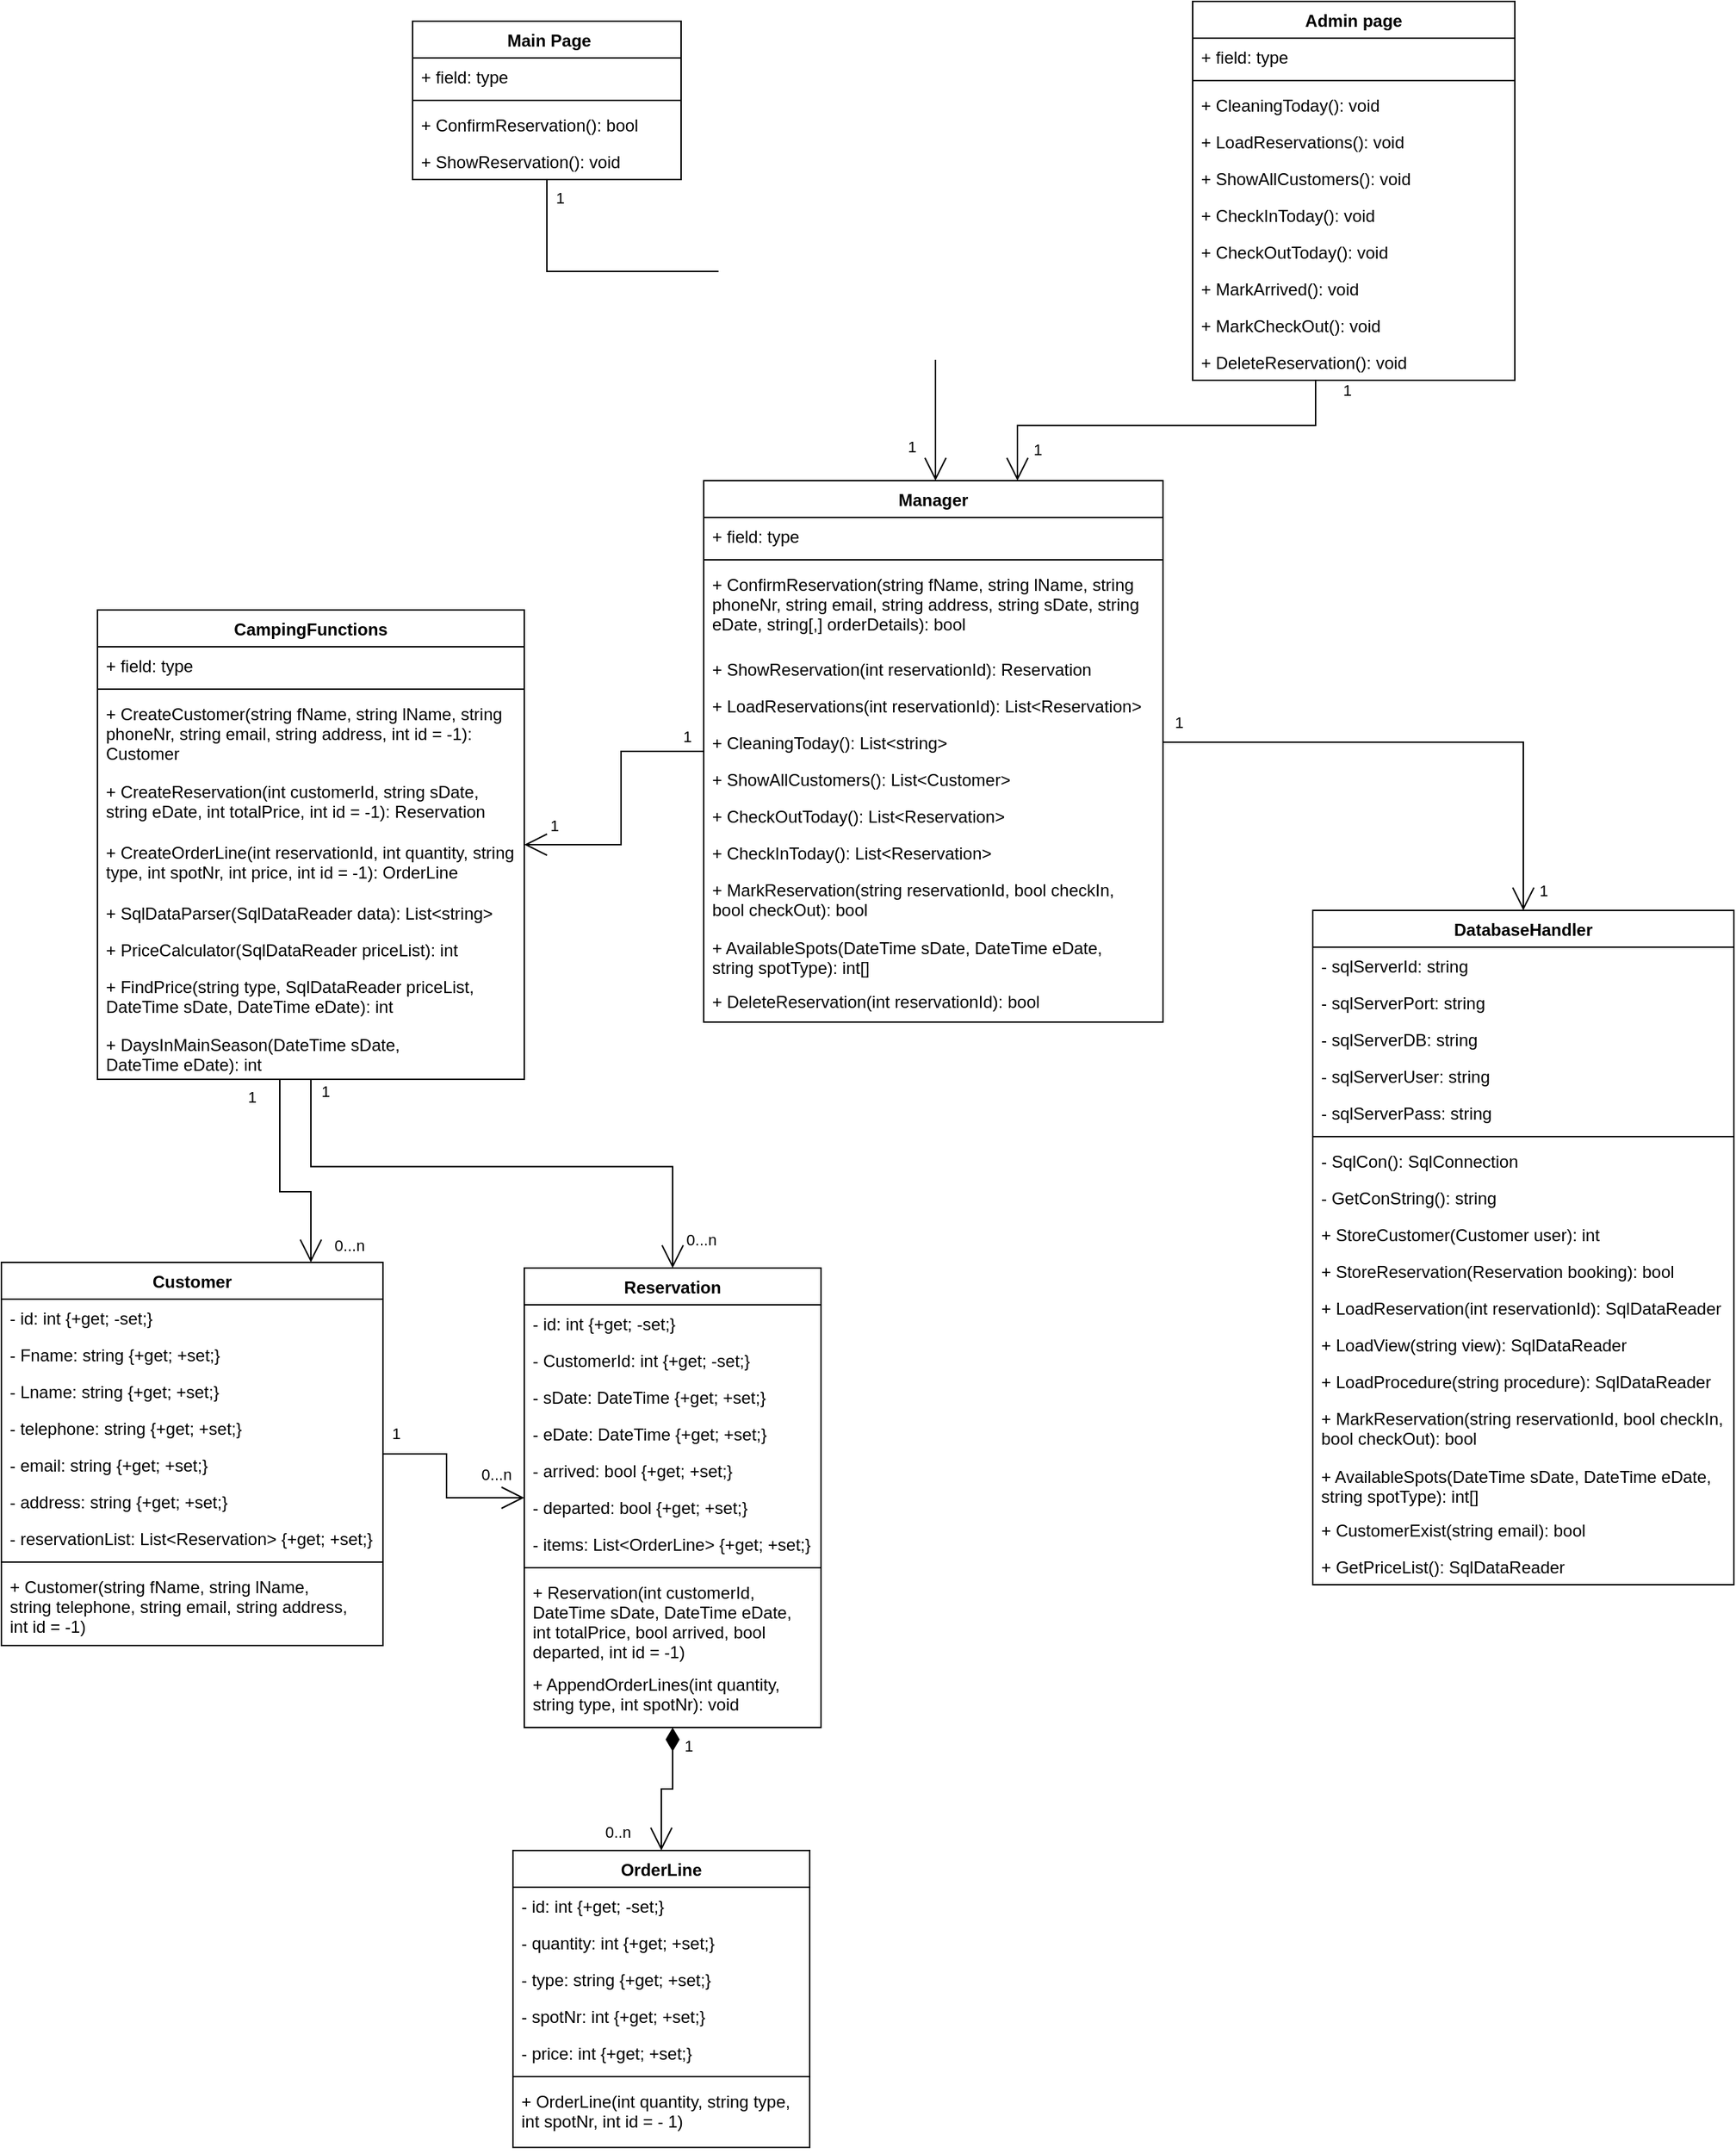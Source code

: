 <mxfile version="15.3.8" type="device"><diagram id="ZXucIiQbmIGvq1bYU0fG" name="Page-1"><mxGraphModel dx="659" dy="802" grid="0" gridSize="10" guides="1" tooltips="1" connect="1" arrows="1" fold="1" page="0" pageScale="1" pageWidth="827" pageHeight="1169" math="0" shadow="0"><root><mxCell id="0"/><mxCell id="1" parent="0"/><mxCell id="AA10VUPII5IfpuSsmPGF-103" style="edgeStyle=orthogonalEdgeStyle;rounded=0;orthogonalLoop=1;jettySize=auto;html=1;startArrow=none;startFill=0;endArrow=open;endFill=0;startSize=14;endSize=14;" edge="1" parent="1" source="AA10VUPII5IfpuSsmPGF-1" target="AA10VUPII5IfpuSsmPGF-9"><mxGeometry relative="1" as="geometry"/></mxCell><mxCell id="AA10VUPII5IfpuSsmPGF-104" value="1" style="edgeLabel;html=1;align=center;verticalAlign=middle;resizable=0;points=[];" vertex="1" connectable="0" parent="AA10VUPII5IfpuSsmPGF-103"><mxGeometry x="-0.843" y="1" relative="1" as="geometry"><mxPoint x="3" y="-12" as="offset"/></mxGeometry></mxCell><mxCell id="AA10VUPII5IfpuSsmPGF-105" value="1" style="edgeLabel;html=1;align=center;verticalAlign=middle;resizable=0;points=[];" vertex="1" connectable="0" parent="AA10VUPII5IfpuSsmPGF-103"><mxGeometry x="0.671" relative="1" as="geometry"><mxPoint x="-11" y="-14" as="offset"/></mxGeometry></mxCell><mxCell id="AA10VUPII5IfpuSsmPGF-119" style="edgeStyle=orthogonalEdgeStyle;rounded=0;orthogonalLoop=1;jettySize=auto;html=1;startArrow=open;startFill=0;endArrow=none;endFill=0;startSize=14;endSize=14;" edge="1" parent="1" source="AA10VUPII5IfpuSsmPGF-1" target="AA10VUPII5IfpuSsmPGF-39"><mxGeometry relative="1" as="geometry"><Array as="points"><mxPoint x="894" y="208"/><mxPoint x="1105" y="208"/></Array></mxGeometry></mxCell><mxCell id="AA10VUPII5IfpuSsmPGF-120" value="1" style="edgeLabel;html=1;align=center;verticalAlign=middle;resizable=0;points=[];" vertex="1" connectable="0" parent="AA10VUPII5IfpuSsmPGF-119"><mxGeometry x="-0.895" y="-4" relative="1" as="geometry"><mxPoint x="10" y="-7" as="offset"/></mxGeometry></mxCell><mxCell id="AA10VUPII5IfpuSsmPGF-121" value="1" style="edgeLabel;html=1;align=center;verticalAlign=middle;resizable=0;points=[];" vertex="1" connectable="0" parent="AA10VUPII5IfpuSsmPGF-119"><mxGeometry x="0.794" relative="1" as="geometry"><mxPoint x="22" y="-22" as="offset"/></mxGeometry></mxCell><mxCell id="AA10VUPII5IfpuSsmPGF-1" value="Manager" style="swimlane;fontStyle=1;align=center;verticalAlign=top;childLayout=stackLayout;horizontal=1;startSize=26;horizontalStack=0;resizeParent=1;resizeParentMax=0;resizeLast=0;collapsible=1;marginBottom=0;" vertex="1" parent="1"><mxGeometry x="672" y="247" width="325" height="383" as="geometry"><mxRectangle x="470" y="260" width="80" height="26" as="alternateBounds"/></mxGeometry></mxCell><mxCell id="AA10VUPII5IfpuSsmPGF-2" value="+ field: type" style="text;strokeColor=none;fillColor=none;align=left;verticalAlign=top;spacingLeft=4;spacingRight=4;overflow=hidden;rotatable=0;points=[[0,0.5],[1,0.5]];portConstraint=eastwest;" vertex="1" parent="AA10VUPII5IfpuSsmPGF-1"><mxGeometry y="26" width="325" height="26" as="geometry"/></mxCell><mxCell id="AA10VUPII5IfpuSsmPGF-3" value="" style="line;strokeWidth=1;fillColor=none;align=left;verticalAlign=middle;spacingTop=-1;spacingLeft=3;spacingRight=3;rotatable=0;labelPosition=right;points=[];portConstraint=eastwest;" vertex="1" parent="AA10VUPII5IfpuSsmPGF-1"><mxGeometry y="52" width="325" height="8" as="geometry"/></mxCell><mxCell id="AA10VUPII5IfpuSsmPGF-14" value="+ ConfirmReservation(string fName, string lName, string &#10;phoneNr, string email, string address, string sDate, string &#10;eDate, string[,] orderDetails): bool" style="text;strokeColor=none;fillColor=none;align=left;verticalAlign=top;spacingLeft=4;spacingRight=4;overflow=hidden;rotatable=0;points=[[0,0.5],[1,0.5]];portConstraint=eastwest;" vertex="1" parent="AA10VUPII5IfpuSsmPGF-1"><mxGeometry y="60" width="325" height="60" as="geometry"/></mxCell><mxCell id="AA10VUPII5IfpuSsmPGF-51" value="+ ShowReservation(int reservationId): Reservation" style="text;strokeColor=none;fillColor=none;align=left;verticalAlign=top;spacingLeft=4;spacingRight=4;overflow=hidden;rotatable=0;points=[[0,0.5],[1,0.5]];portConstraint=eastwest;" vertex="1" parent="AA10VUPII5IfpuSsmPGF-1"><mxGeometry y="120" width="325" height="26" as="geometry"/></mxCell><mxCell id="AA10VUPII5IfpuSsmPGF-15" value="+ LoadReservations(int reservationId): List&lt;Reservation&gt;" style="text;strokeColor=none;fillColor=none;align=left;verticalAlign=top;spacingLeft=4;spacingRight=4;overflow=hidden;rotatable=0;points=[[0,0.5],[1,0.5]];portConstraint=eastwest;" vertex="1" parent="AA10VUPII5IfpuSsmPGF-1"><mxGeometry y="146" width="325" height="26" as="geometry"/></mxCell><mxCell id="AA10VUPII5IfpuSsmPGF-47" value="+ CleaningToday(): List&lt;string&gt;" style="text;strokeColor=none;fillColor=none;align=left;verticalAlign=top;spacingLeft=4;spacingRight=4;overflow=hidden;rotatable=0;points=[[0,0.5],[1,0.5]];portConstraint=eastwest;" vertex="1" parent="AA10VUPII5IfpuSsmPGF-1"><mxGeometry y="172" width="325" height="26" as="geometry"/></mxCell><mxCell id="AA10VUPII5IfpuSsmPGF-48" value="+ ShowAllCustomers(): List&lt;Customer&gt;" style="text;strokeColor=none;fillColor=none;align=left;verticalAlign=top;spacingLeft=4;spacingRight=4;overflow=hidden;rotatable=0;points=[[0,0.5],[1,0.5]];portConstraint=eastwest;" vertex="1" parent="AA10VUPII5IfpuSsmPGF-1"><mxGeometry y="198" width="325" height="26" as="geometry"/></mxCell><mxCell id="AA10VUPII5IfpuSsmPGF-49" value="+ CheckOutToday(): List&lt;Reservation&gt;" style="text;strokeColor=none;fillColor=none;align=left;verticalAlign=top;spacingLeft=4;spacingRight=4;overflow=hidden;rotatable=0;points=[[0,0.5],[1,0.5]];portConstraint=eastwest;" vertex="1" parent="AA10VUPII5IfpuSsmPGF-1"><mxGeometry y="224" width="325" height="26" as="geometry"/></mxCell><mxCell id="AA10VUPII5IfpuSsmPGF-96" value="+ CheckInToday(): List&lt;Reservation&gt;" style="text;strokeColor=none;fillColor=none;align=left;verticalAlign=top;spacingLeft=4;spacingRight=4;overflow=hidden;rotatable=0;points=[[0,0.5],[1,0.5]];portConstraint=eastwest;" vertex="1" parent="AA10VUPII5IfpuSsmPGF-1"><mxGeometry y="250" width="325" height="26" as="geometry"/></mxCell><mxCell id="AA10VUPII5IfpuSsmPGF-53" value="+ MarkReservation(string reservationId, bool checkIn, &#10;bool checkOut): bool" style="text;strokeColor=none;fillColor=none;align=left;verticalAlign=top;spacingLeft=4;spacingRight=4;overflow=hidden;rotatable=0;points=[[0,0.5],[1,0.5]];portConstraint=eastwest;" vertex="1" parent="AA10VUPII5IfpuSsmPGF-1"><mxGeometry y="276" width="325" height="41" as="geometry"/></mxCell><mxCell id="AA10VUPII5IfpuSsmPGF-128" value="+ AvailableSpots(DateTime sDate, DateTime eDate, &#10;string spotType): int[]" style="text;strokeColor=none;fillColor=none;align=left;verticalAlign=top;spacingLeft=4;spacingRight=4;overflow=hidden;rotatable=0;points=[[0,0.5],[1,0.5]];portConstraint=eastwest;" vertex="1" parent="AA10VUPII5IfpuSsmPGF-1"><mxGeometry y="317" width="325" height="38" as="geometry"/></mxCell><mxCell id="AA10VUPII5IfpuSsmPGF-113" value="+ DeleteReservation(int reservationId): bool" style="text;strokeColor=none;fillColor=none;align=left;verticalAlign=top;spacingLeft=4;spacingRight=4;overflow=hidden;rotatable=0;points=[[0,0.5],[1,0.5]];portConstraint=eastwest;" vertex="1" parent="AA10VUPII5IfpuSsmPGF-1"><mxGeometry y="355" width="325" height="28" as="geometry"/></mxCell><mxCell id="AA10VUPII5IfpuSsmPGF-5" value="DatabaseHandler" style="swimlane;fontStyle=1;align=center;verticalAlign=top;childLayout=stackLayout;horizontal=1;startSize=26;horizontalStack=0;resizeParent=1;resizeParentMax=0;resizeLast=0;collapsible=1;marginBottom=0;" vertex="1" parent="1"><mxGeometry x="1103" y="551" width="298" height="477" as="geometry"/></mxCell><mxCell id="AA10VUPII5IfpuSsmPGF-6" value="- sqlServerId: string" style="text;strokeColor=none;fillColor=none;align=left;verticalAlign=top;spacingLeft=4;spacingRight=4;overflow=hidden;rotatable=0;points=[[0,0.5],[1,0.5]];portConstraint=eastwest;" vertex="1" parent="AA10VUPII5IfpuSsmPGF-5"><mxGeometry y="26" width="298" height="26" as="geometry"/></mxCell><mxCell id="AA10VUPII5IfpuSsmPGF-133" value="- sqlServerPort: string" style="text;strokeColor=none;fillColor=none;align=left;verticalAlign=top;spacingLeft=4;spacingRight=4;overflow=hidden;rotatable=0;points=[[0,0.5],[1,0.5]];portConstraint=eastwest;" vertex="1" parent="AA10VUPII5IfpuSsmPGF-5"><mxGeometry y="52" width="298" height="26" as="geometry"/></mxCell><mxCell id="AA10VUPII5IfpuSsmPGF-134" value="- sqlServerDB: string" style="text;strokeColor=none;fillColor=none;align=left;verticalAlign=top;spacingLeft=4;spacingRight=4;overflow=hidden;rotatable=0;points=[[0,0.5],[1,0.5]];portConstraint=eastwest;" vertex="1" parent="AA10VUPII5IfpuSsmPGF-5"><mxGeometry y="78" width="298" height="26" as="geometry"/></mxCell><mxCell id="AA10VUPII5IfpuSsmPGF-135" value="- sqlServerUser: string" style="text;strokeColor=none;fillColor=none;align=left;verticalAlign=top;spacingLeft=4;spacingRight=4;overflow=hidden;rotatable=0;points=[[0,0.5],[1,0.5]];portConstraint=eastwest;" vertex="1" parent="AA10VUPII5IfpuSsmPGF-5"><mxGeometry y="104" width="298" height="26" as="geometry"/></mxCell><mxCell id="AA10VUPII5IfpuSsmPGF-136" value="- sqlServerPass: string" style="text;strokeColor=none;fillColor=none;align=left;verticalAlign=top;spacingLeft=4;spacingRight=4;overflow=hidden;rotatable=0;points=[[0,0.5],[1,0.5]];portConstraint=eastwest;" vertex="1" parent="AA10VUPII5IfpuSsmPGF-5"><mxGeometry y="130" width="298" height="26" as="geometry"/></mxCell><mxCell id="AA10VUPII5IfpuSsmPGF-7" value="" style="line;strokeWidth=1;fillColor=none;align=left;verticalAlign=middle;spacingTop=-1;spacingLeft=3;spacingRight=3;rotatable=0;labelPosition=right;points=[];portConstraint=eastwest;" vertex="1" parent="AA10VUPII5IfpuSsmPGF-5"><mxGeometry y="156" width="298" height="8" as="geometry"/></mxCell><mxCell id="AA10VUPII5IfpuSsmPGF-8" value="- SqlCon(): SqlConnection" style="text;strokeColor=none;fillColor=none;align=left;verticalAlign=top;spacingLeft=4;spacingRight=4;overflow=hidden;rotatable=0;points=[[0,0.5],[1,0.5]];portConstraint=eastwest;" vertex="1" parent="AA10VUPII5IfpuSsmPGF-5"><mxGeometry y="164" width="298" height="26" as="geometry"/></mxCell><mxCell id="AA10VUPII5IfpuSsmPGF-138" value="- GetConString(): string" style="text;strokeColor=none;fillColor=none;align=left;verticalAlign=top;spacingLeft=4;spacingRight=4;overflow=hidden;rotatable=0;points=[[0,0.5],[1,0.5]];portConstraint=eastwest;" vertex="1" parent="AA10VUPII5IfpuSsmPGF-5"><mxGeometry y="190" width="298" height="26" as="geometry"/></mxCell><mxCell id="AA10VUPII5IfpuSsmPGF-137" value="+ StoreCustomer(Customer user): int" style="text;strokeColor=none;fillColor=none;align=left;verticalAlign=top;spacingLeft=4;spacingRight=4;overflow=hidden;rotatable=0;points=[[0,0.5],[1,0.5]];portConstraint=eastwest;" vertex="1" parent="AA10VUPII5IfpuSsmPGF-5"><mxGeometry y="216" width="298" height="26" as="geometry"/></mxCell><mxCell id="AA10VUPII5IfpuSsmPGF-90" value="+ StoreReservation(Reservation booking): bool" style="text;strokeColor=none;fillColor=none;align=left;verticalAlign=top;spacingLeft=4;spacingRight=4;overflow=hidden;rotatable=0;points=[[0,0.5],[1,0.5]];portConstraint=eastwest;" vertex="1" parent="AA10VUPII5IfpuSsmPGF-5"><mxGeometry y="242" width="298" height="26" as="geometry"/></mxCell><mxCell id="AA10VUPII5IfpuSsmPGF-89" value="+ LoadReservation(int reservationId): SqlDataReader" style="text;strokeColor=none;fillColor=none;align=left;verticalAlign=top;spacingLeft=4;spacingRight=4;overflow=hidden;rotatable=0;points=[[0,0.5],[1,0.5]];portConstraint=eastwest;" vertex="1" parent="AA10VUPII5IfpuSsmPGF-5"><mxGeometry y="268" width="298" height="26" as="geometry"/></mxCell><mxCell id="AA10VUPII5IfpuSsmPGF-91" value="+ LoadView(string view): SqlDataReader" style="text;strokeColor=none;fillColor=none;align=left;verticalAlign=top;spacingLeft=4;spacingRight=4;overflow=hidden;rotatable=0;points=[[0,0.5],[1,0.5]];portConstraint=eastwest;" vertex="1" parent="AA10VUPII5IfpuSsmPGF-5"><mxGeometry y="294" width="298" height="26" as="geometry"/></mxCell><mxCell id="AA10VUPII5IfpuSsmPGF-98" value="+ LoadProcedure(string procedure): SqlDataReader" style="text;strokeColor=none;fillColor=none;align=left;verticalAlign=top;spacingLeft=4;spacingRight=4;overflow=hidden;rotatable=0;points=[[0,0.5],[1,0.5]];portConstraint=eastwest;" vertex="1" parent="AA10VUPII5IfpuSsmPGF-5"><mxGeometry y="320" width="298" height="26" as="geometry"/></mxCell><mxCell id="AA10VUPII5IfpuSsmPGF-115" value="+ MarkReservation(string reservationId, bool checkIn, &#10;bool checkOut): bool" style="text;strokeColor=none;fillColor=none;align=left;verticalAlign=top;spacingLeft=4;spacingRight=4;overflow=hidden;rotatable=0;points=[[0,0.5],[1,0.5]];portConstraint=eastwest;" vertex="1" parent="AA10VUPII5IfpuSsmPGF-5"><mxGeometry y="346" width="298" height="41" as="geometry"/></mxCell><mxCell id="AA10VUPII5IfpuSsmPGF-142" value="+ AvailableSpots(DateTime sDate, DateTime eDate, &#10;string spotType): int[]" style="text;strokeColor=none;fillColor=none;align=left;verticalAlign=top;spacingLeft=4;spacingRight=4;overflow=hidden;rotatable=0;points=[[0,0.5],[1,0.5]];portConstraint=eastwest;" vertex="1" parent="AA10VUPII5IfpuSsmPGF-5"><mxGeometry y="387" width="298" height="38" as="geometry"/></mxCell><mxCell id="AA10VUPII5IfpuSsmPGF-125" value="+ CustomerExist(string email): bool" style="text;strokeColor=none;fillColor=none;align=left;verticalAlign=top;spacingLeft=4;spacingRight=4;overflow=hidden;rotatable=0;points=[[0,0.5],[1,0.5]];portConstraint=eastwest;" vertex="1" parent="AA10VUPII5IfpuSsmPGF-5"><mxGeometry y="425" width="298" height="26" as="geometry"/></mxCell><mxCell id="AA10VUPII5IfpuSsmPGF-164" value="+ GetPriceList(): SqlDataReader" style="text;strokeColor=none;fillColor=none;align=left;verticalAlign=top;spacingLeft=4;spacingRight=4;overflow=hidden;rotatable=0;points=[[0,0.5],[1,0.5]];portConstraint=eastwest;" vertex="1" parent="AA10VUPII5IfpuSsmPGF-5"><mxGeometry y="451" width="298" height="26" as="geometry"/></mxCell><mxCell id="AA10VUPII5IfpuSsmPGF-107" style="edgeStyle=orthogonalEdgeStyle;rounded=0;orthogonalLoop=1;jettySize=auto;html=1;startArrow=none;startFill=0;endArrow=open;endFill=0;startSize=14;endSize=14;" edge="1" parent="1" source="AA10VUPII5IfpuSsmPGF-9" target="AA10VUPII5IfpuSsmPGF-61"><mxGeometry relative="1" as="geometry"><Array as="points"><mxPoint x="372" y="750"/><mxPoint x="394" y="750"/></Array></mxGeometry></mxCell><mxCell id="AA10VUPII5IfpuSsmPGF-108" value="1" style="edgeLabel;html=1;align=center;verticalAlign=middle;resizable=0;points=[];" vertex="1" connectable="0" parent="AA10VUPII5IfpuSsmPGF-107"><mxGeometry x="-0.886" y="1" relative="1" as="geometry"><mxPoint x="-21" y="4" as="offset"/></mxGeometry></mxCell><mxCell id="AA10VUPII5IfpuSsmPGF-109" value="0...n" style="edgeLabel;html=1;align=center;verticalAlign=middle;resizable=0;points=[];" vertex="1" connectable="0" parent="AA10VUPII5IfpuSsmPGF-107"><mxGeometry x="0.906" relative="1" as="geometry"><mxPoint x="27" y="-5" as="offset"/></mxGeometry></mxCell><mxCell id="AA10VUPII5IfpuSsmPGF-110" style="edgeStyle=orthogonalEdgeStyle;rounded=0;orthogonalLoop=1;jettySize=auto;html=1;startArrow=none;startFill=0;endArrow=open;endFill=0;startSize=14;endSize=14;" edge="1" parent="1" source="AA10VUPII5IfpuSsmPGF-9" target="AA10VUPII5IfpuSsmPGF-54"><mxGeometry relative="1" as="geometry"/></mxCell><mxCell id="AA10VUPII5IfpuSsmPGF-111" value="1" style="edgeLabel;html=1;align=center;verticalAlign=middle;resizable=0;points=[];" vertex="1" connectable="0" parent="AA10VUPII5IfpuSsmPGF-110"><mxGeometry x="-0.941" y="-1" relative="1" as="geometry"><mxPoint x="11" y="-3" as="offset"/></mxGeometry></mxCell><mxCell id="AA10VUPII5IfpuSsmPGF-112" value="0...n" style="edgeLabel;html=1;align=center;verticalAlign=middle;resizable=0;points=[];" vertex="1" connectable="0" parent="AA10VUPII5IfpuSsmPGF-110"><mxGeometry x="0.907" y="2" relative="1" as="geometry"><mxPoint x="18" y="-2" as="offset"/></mxGeometry></mxCell><mxCell id="AA10VUPII5IfpuSsmPGF-9" value="CampingFunctions" style="swimlane;fontStyle=1;align=center;verticalAlign=top;childLayout=stackLayout;horizontal=1;startSize=26;horizontalStack=0;resizeParent=1;resizeParentMax=0;resizeLast=0;collapsible=1;marginBottom=0;" vertex="1" parent="1"><mxGeometry x="243" y="338.5" width="302" height="332" as="geometry"/></mxCell><mxCell id="AA10VUPII5IfpuSsmPGF-10" value="+ field: type" style="text;strokeColor=none;fillColor=none;align=left;verticalAlign=top;spacingLeft=4;spacingRight=4;overflow=hidden;rotatable=0;points=[[0,0.5],[1,0.5]];portConstraint=eastwest;" vertex="1" parent="AA10VUPII5IfpuSsmPGF-9"><mxGeometry y="26" width="302" height="26" as="geometry"/></mxCell><mxCell id="AA10VUPII5IfpuSsmPGF-11" value="" style="line;strokeWidth=1;fillColor=none;align=left;verticalAlign=middle;spacingTop=-1;spacingLeft=3;spacingRight=3;rotatable=0;labelPosition=right;points=[];portConstraint=eastwest;" vertex="1" parent="AA10VUPII5IfpuSsmPGF-9"><mxGeometry y="52" width="302" height="8" as="geometry"/></mxCell><mxCell id="AA10VUPII5IfpuSsmPGF-97" value="+ CreateCustomer(string fName, string lName, string &#10;phoneNr, string email, string address, int id = -1): &#10;Customer" style="text;strokeColor=none;fillColor=none;align=left;verticalAlign=top;spacingLeft=4;spacingRight=4;overflow=hidden;rotatable=0;points=[[0,0.5],[1,0.5]];portConstraint=eastwest;" vertex="1" parent="AA10VUPII5IfpuSsmPGF-9"><mxGeometry y="60" width="302" height="55" as="geometry"/></mxCell><mxCell id="AA10VUPII5IfpuSsmPGF-143" value="+ CreateReservation(int customerId, string sDate, &#10;string eDate, int totalPrice, int id = -1): Reservation" style="text;strokeColor=none;fillColor=none;align=left;verticalAlign=top;spacingLeft=4;spacingRight=4;overflow=hidden;rotatable=0;points=[[0,0.5],[1,0.5]];portConstraint=eastwest;" vertex="1" parent="AA10VUPII5IfpuSsmPGF-9"><mxGeometry y="115" width="302" height="43" as="geometry"/></mxCell><mxCell id="AA10VUPII5IfpuSsmPGF-92" value="+ CreateOrderLine(int reservationId, int quantity, string &#10;type, int spotNr, int price, int id = -1): OrderLine" style="text;strokeColor=none;fillColor=none;align=left;verticalAlign=top;spacingLeft=4;spacingRight=4;overflow=hidden;rotatable=0;points=[[0,0.5],[1,0.5]];portConstraint=eastwest;" vertex="1" parent="AA10VUPII5IfpuSsmPGF-9"><mxGeometry y="158" width="302" height="43" as="geometry"/></mxCell><mxCell id="AA10VUPII5IfpuSsmPGF-145" value="+ SqlDataParser(SqlDataReader data): List&lt;string&gt;" style="text;strokeColor=none;fillColor=none;align=left;verticalAlign=top;spacingLeft=4;spacingRight=4;overflow=hidden;rotatable=0;points=[[0,0.5],[1,0.5]];portConstraint=eastwest;" vertex="1" parent="AA10VUPII5IfpuSsmPGF-9"><mxGeometry y="201" width="302" height="26" as="geometry"/></mxCell><mxCell id="AA10VUPII5IfpuSsmPGF-165" value="+ PriceCalculator(SqlDataReader priceList): int " style="text;strokeColor=none;fillColor=none;align=left;verticalAlign=top;spacingLeft=4;spacingRight=4;overflow=hidden;rotatable=0;points=[[0,0.5],[1,0.5]];portConstraint=eastwest;" vertex="1" parent="AA10VUPII5IfpuSsmPGF-9"><mxGeometry y="227" width="302" height="26" as="geometry"/></mxCell><mxCell id="AA10VUPII5IfpuSsmPGF-166" value="+ FindPrice(string type, SqlDataReader priceList, &#10;DateTime sDate, DateTime eDate): int" style="text;strokeColor=none;fillColor=none;align=left;verticalAlign=top;spacingLeft=4;spacingRight=4;overflow=hidden;rotatable=0;points=[[0,0.5],[1,0.5]];portConstraint=eastwest;" vertex="1" parent="AA10VUPII5IfpuSsmPGF-9"><mxGeometry y="253" width="302" height="41" as="geometry"/></mxCell><mxCell id="AA10VUPII5IfpuSsmPGF-114" value="+ DaysInMainSeason(DateTime sDate, &#10;DateTime eDate): int" style="text;strokeColor=none;fillColor=none;align=left;verticalAlign=top;spacingLeft=4;spacingRight=4;overflow=hidden;rotatable=0;points=[[0,0.5],[1,0.5]];portConstraint=eastwest;" vertex="1" parent="AA10VUPII5IfpuSsmPGF-9"><mxGeometry y="294" width="302" height="38" as="geometry"/></mxCell><mxCell id="AA10VUPII5IfpuSsmPGF-122" style="edgeStyle=orthogonalEdgeStyle;rounded=0;orthogonalLoop=1;jettySize=auto;html=1;startArrow=none;startFill=0;endArrow=open;endFill=0;startSize=14;endSize=14;" edge="1" parent="1" source="AA10VUPII5IfpuSsmPGF-33" target="AA10VUPII5IfpuSsmPGF-1"><mxGeometry relative="1" as="geometry"><Array as="points"><mxPoint x="561" y="99"/><mxPoint x="836" y="99"/></Array></mxGeometry></mxCell><mxCell id="AA10VUPII5IfpuSsmPGF-123" value="1" style="edgeLabel;html=1;align=center;verticalAlign=middle;resizable=0;points=[];" vertex="1" connectable="0" parent="AA10VUPII5IfpuSsmPGF-122"><mxGeometry x="0.91" relative="1" as="geometry"><mxPoint x="-17" y="-2" as="offset"/></mxGeometry></mxCell><mxCell id="AA10VUPII5IfpuSsmPGF-124" value="1" style="edgeLabel;html=1;align=center;verticalAlign=middle;resizable=0;points=[];" vertex="1" connectable="0" parent="AA10VUPII5IfpuSsmPGF-122"><mxGeometry x="-0.949" relative="1" as="geometry"><mxPoint x="9" as="offset"/></mxGeometry></mxCell><mxCell id="AA10VUPII5IfpuSsmPGF-33" value=" Main Page" style="swimlane;fontStyle=1;align=center;verticalAlign=top;childLayout=stackLayout;horizontal=1;startSize=26;horizontalStack=0;resizeParent=1;resizeParentMax=0;resizeLast=0;collapsible=1;marginBottom=0;" vertex="1" parent="1"><mxGeometry x="466" y="-78" width="190" height="112" as="geometry"/></mxCell><mxCell id="AA10VUPII5IfpuSsmPGF-34" value="+ field: type" style="text;strokeColor=none;fillColor=none;align=left;verticalAlign=top;spacingLeft=4;spacingRight=4;overflow=hidden;rotatable=0;points=[[0,0.5],[1,0.5]];portConstraint=eastwest;" vertex="1" parent="AA10VUPII5IfpuSsmPGF-33"><mxGeometry y="26" width="190" height="26" as="geometry"/></mxCell><mxCell id="AA10VUPII5IfpuSsmPGF-35" value="" style="line;strokeWidth=1;fillColor=none;align=left;verticalAlign=middle;spacingTop=-1;spacingLeft=3;spacingRight=3;rotatable=0;labelPosition=right;points=[];portConstraint=eastwest;" vertex="1" parent="AA10VUPII5IfpuSsmPGF-33"><mxGeometry y="52" width="190" height="8" as="geometry"/></mxCell><mxCell id="AA10VUPII5IfpuSsmPGF-38" value="+ ConfirmReservation(): bool" style="text;strokeColor=none;fillColor=none;align=left;verticalAlign=top;spacingLeft=4;spacingRight=4;overflow=hidden;rotatable=0;points=[[0,0.5],[1,0.5]];portConstraint=eastwest;" vertex="1" parent="AA10VUPII5IfpuSsmPGF-33"><mxGeometry y="60" width="190" height="26" as="geometry"/></mxCell><mxCell id="AA10VUPII5IfpuSsmPGF-32" value="+ ShowReservation(): void" style="text;strokeColor=none;fillColor=none;align=left;verticalAlign=top;spacingLeft=4;spacingRight=4;overflow=hidden;rotatable=0;points=[[0,0.5],[1,0.5]];portConstraint=eastwest;" vertex="1" parent="AA10VUPII5IfpuSsmPGF-33"><mxGeometry y="86" width="190" height="26" as="geometry"/></mxCell><mxCell id="AA10VUPII5IfpuSsmPGF-39" value="Admin page" style="swimlane;fontStyle=1;align=center;verticalAlign=top;childLayout=stackLayout;horizontal=1;startSize=26;horizontalStack=0;resizeParent=1;resizeParentMax=0;resizeLast=0;collapsible=1;marginBottom=0;" vertex="1" parent="1"><mxGeometry x="1018" y="-92" width="228" height="268" as="geometry"/></mxCell><mxCell id="AA10VUPII5IfpuSsmPGF-40" value="+ field: type" style="text;strokeColor=none;fillColor=none;align=left;verticalAlign=top;spacingLeft=4;spacingRight=4;overflow=hidden;rotatable=0;points=[[0,0.5],[1,0.5]];portConstraint=eastwest;" vertex="1" parent="AA10VUPII5IfpuSsmPGF-39"><mxGeometry y="26" width="228" height="26" as="geometry"/></mxCell><mxCell id="AA10VUPII5IfpuSsmPGF-41" value="" style="line;strokeWidth=1;fillColor=none;align=left;verticalAlign=middle;spacingTop=-1;spacingLeft=3;spacingRight=3;rotatable=0;labelPosition=right;points=[];portConstraint=eastwest;" vertex="1" parent="AA10VUPII5IfpuSsmPGF-39"><mxGeometry y="52" width="228" height="8" as="geometry"/></mxCell><mxCell id="AA10VUPII5IfpuSsmPGF-42" value="+ CleaningToday(): void" style="text;strokeColor=none;fillColor=none;align=left;verticalAlign=top;spacingLeft=4;spacingRight=4;overflow=hidden;rotatable=0;points=[[0,0.5],[1,0.5]];portConstraint=eastwest;" vertex="1" parent="AA10VUPII5IfpuSsmPGF-39"><mxGeometry y="60" width="228" height="26" as="geometry"/></mxCell><mxCell id="AA10VUPII5IfpuSsmPGF-43" value="+ LoadReservations(): void" style="text;strokeColor=none;fillColor=none;align=left;verticalAlign=top;spacingLeft=4;spacingRight=4;overflow=hidden;rotatable=0;points=[[0,0.5],[1,0.5]];portConstraint=eastwest;" vertex="1" parent="AA10VUPII5IfpuSsmPGF-39"><mxGeometry y="86" width="228" height="26" as="geometry"/></mxCell><mxCell id="AA10VUPII5IfpuSsmPGF-45" value="+ ShowAllCustomers(): void" style="text;strokeColor=none;fillColor=none;align=left;verticalAlign=top;spacingLeft=4;spacingRight=4;overflow=hidden;rotatable=0;points=[[0,0.5],[1,0.5]];portConstraint=eastwest;" vertex="1" parent="AA10VUPII5IfpuSsmPGF-39"><mxGeometry y="112" width="228" height="26" as="geometry"/></mxCell><mxCell id="AA10VUPII5IfpuSsmPGF-44" value="+ CheckInToday(): void" style="text;strokeColor=none;fillColor=none;align=left;verticalAlign=top;spacingLeft=4;spacingRight=4;overflow=hidden;rotatable=0;points=[[0,0.5],[1,0.5]];portConstraint=eastwest;" vertex="1" parent="AA10VUPII5IfpuSsmPGF-39"><mxGeometry y="138" width="228" height="26" as="geometry"/></mxCell><mxCell id="AA10VUPII5IfpuSsmPGF-95" value="+ CheckOutToday(): void" style="text;strokeColor=none;fillColor=none;align=left;verticalAlign=top;spacingLeft=4;spacingRight=4;overflow=hidden;rotatable=0;points=[[0,0.5],[1,0.5]];portConstraint=eastwest;" vertex="1" parent="AA10VUPII5IfpuSsmPGF-39"><mxGeometry y="164" width="228" height="26" as="geometry"/></mxCell><mxCell id="AA10VUPII5IfpuSsmPGF-46" value="+ MarkArrived(): void" style="text;strokeColor=none;fillColor=none;align=left;verticalAlign=top;spacingLeft=4;spacingRight=4;overflow=hidden;rotatable=0;points=[[0,0.5],[1,0.5]];portConstraint=eastwest;" vertex="1" parent="AA10VUPII5IfpuSsmPGF-39"><mxGeometry y="190" width="228" height="26" as="geometry"/></mxCell><mxCell id="AA10VUPII5IfpuSsmPGF-52" value="+ MarkCheckOut(): void" style="text;strokeColor=none;fillColor=none;align=left;verticalAlign=top;spacingLeft=4;spacingRight=4;overflow=hidden;rotatable=0;points=[[0,0.5],[1,0.5]];portConstraint=eastwest;" vertex="1" parent="AA10VUPII5IfpuSsmPGF-39"><mxGeometry y="216" width="228" height="26" as="geometry"/></mxCell><mxCell id="AA10VUPII5IfpuSsmPGF-126" value="+ DeleteReservation(): void" style="text;strokeColor=none;fillColor=none;align=left;verticalAlign=top;spacingLeft=4;spacingRight=4;overflow=hidden;rotatable=0;points=[[0,0.5],[1,0.5]];portConstraint=eastwest;" vertex="1" parent="AA10VUPII5IfpuSsmPGF-39"><mxGeometry y="242" width="228" height="26" as="geometry"/></mxCell><mxCell id="AA10VUPII5IfpuSsmPGF-86" style="edgeStyle=orthogonalEdgeStyle;rounded=0;orthogonalLoop=1;jettySize=auto;html=1;startArrow=diamondThin;startFill=1;endArrow=open;endFill=0;startSize=14;endSize=14;" edge="1" parent="1" source="AA10VUPII5IfpuSsmPGF-54" target="AA10VUPII5IfpuSsmPGF-71"><mxGeometry relative="1" as="geometry"/></mxCell><mxCell id="AA10VUPII5IfpuSsmPGF-87" value="1" style="edgeLabel;html=1;align=center;verticalAlign=middle;resizable=0;points=[];" vertex="1" connectable="0" parent="AA10VUPII5IfpuSsmPGF-86"><mxGeometry x="-0.666" relative="1" as="geometry"><mxPoint x="11" y="-3" as="offset"/></mxGeometry></mxCell><mxCell id="AA10VUPII5IfpuSsmPGF-88" value="0..n" style="edgeLabel;html=1;align=center;verticalAlign=middle;resizable=0;points=[];" vertex="1" connectable="0" parent="AA10VUPII5IfpuSsmPGF-86"><mxGeometry x="0.832" y="-1" relative="1" as="geometry"><mxPoint x="-30" y="-5" as="offset"/></mxGeometry></mxCell><mxCell id="AA10VUPII5IfpuSsmPGF-54" value="Reservation" style="swimlane;fontStyle=1;align=center;verticalAlign=top;childLayout=stackLayout;horizontal=1;startSize=26;horizontalStack=0;resizeParent=1;resizeParentMax=0;resizeLast=0;collapsible=1;marginBottom=0;" vertex="1" parent="1"><mxGeometry x="545" y="804" width="210" height="325" as="geometry"/></mxCell><mxCell id="AA10VUPII5IfpuSsmPGF-55" value="- id: int {+get; -set;}" style="text;strokeColor=none;fillColor=none;align=left;verticalAlign=top;spacingLeft=4;spacingRight=4;overflow=hidden;rotatable=0;points=[[0,0.5],[1,0.5]];portConstraint=eastwest;" vertex="1" parent="AA10VUPII5IfpuSsmPGF-54"><mxGeometry y="26" width="210" height="26" as="geometry"/></mxCell><mxCell id="AA10VUPII5IfpuSsmPGF-99" value="- CustomerId: int {+get; -set;}" style="text;strokeColor=none;fillColor=none;align=left;verticalAlign=top;spacingLeft=4;spacingRight=4;overflow=hidden;rotatable=0;points=[[0,0.5],[1,0.5]];portConstraint=eastwest;" vertex="1" parent="AA10VUPII5IfpuSsmPGF-54"><mxGeometry y="52" width="210" height="26" as="geometry"/></mxCell><mxCell id="AA10VUPII5IfpuSsmPGF-58" value="- sDate: DateTime {+get; +set;}" style="text;strokeColor=none;fillColor=none;align=left;verticalAlign=top;spacingLeft=4;spacingRight=4;overflow=hidden;rotatable=0;points=[[0,0.5],[1,0.5]];portConstraint=eastwest;" vertex="1" parent="AA10VUPII5IfpuSsmPGF-54"><mxGeometry y="78" width="210" height="26" as="geometry"/></mxCell><mxCell id="AA10VUPII5IfpuSsmPGF-59" value="- eDate: DateTime {+get; +set;}" style="text;strokeColor=none;fillColor=none;align=left;verticalAlign=top;spacingLeft=4;spacingRight=4;overflow=hidden;rotatable=0;points=[[0,0.5],[1,0.5]];portConstraint=eastwest;" vertex="1" parent="AA10VUPII5IfpuSsmPGF-54"><mxGeometry y="104" width="210" height="26" as="geometry"/></mxCell><mxCell id="AA10VUPII5IfpuSsmPGF-60" value="- arrived: bool {+get; +set;}" style="text;strokeColor=none;fillColor=none;align=left;verticalAlign=top;spacingLeft=4;spacingRight=4;overflow=hidden;rotatable=0;points=[[0,0.5],[1,0.5]];portConstraint=eastwest;" vertex="1" parent="AA10VUPII5IfpuSsmPGF-54"><mxGeometry y="130" width="210" height="26" as="geometry"/></mxCell><mxCell id="AA10VUPII5IfpuSsmPGF-132" value="- departed: bool {+get; +set;}" style="text;strokeColor=none;fillColor=none;align=left;verticalAlign=top;spacingLeft=4;spacingRight=4;overflow=hidden;rotatable=0;points=[[0,0.5],[1,0.5]];portConstraint=eastwest;" vertex="1" parent="AA10VUPII5IfpuSsmPGF-54"><mxGeometry y="156" width="210" height="26" as="geometry"/></mxCell><mxCell id="AA10VUPII5IfpuSsmPGF-70" value="- items: List&lt;OrderLine&gt; {+get; +set;}" style="text;strokeColor=none;fillColor=none;align=left;verticalAlign=top;spacingLeft=4;spacingRight=4;overflow=hidden;rotatable=0;points=[[0,0.5],[1,0.5]];portConstraint=eastwest;" vertex="1" parent="AA10VUPII5IfpuSsmPGF-54"><mxGeometry y="182" width="210" height="26" as="geometry"/></mxCell><mxCell id="AA10VUPII5IfpuSsmPGF-56" value="" style="line;strokeWidth=1;fillColor=none;align=left;verticalAlign=middle;spacingTop=-1;spacingLeft=3;spacingRight=3;rotatable=0;labelPosition=right;points=[];portConstraint=eastwest;" vertex="1" parent="AA10VUPII5IfpuSsmPGF-54"><mxGeometry y="208" width="210" height="8" as="geometry"/></mxCell><mxCell id="AA10VUPII5IfpuSsmPGF-57" value="+ Reservation(int customerId, &#10;DateTime sDate, DateTime eDate, &#10;int totalPrice, bool arrived, bool &#10;departed, int id = -1)" style="text;strokeColor=none;fillColor=none;align=left;verticalAlign=top;spacingLeft=4;spacingRight=4;overflow=hidden;rotatable=0;points=[[0,0.5],[1,0.5]];portConstraint=eastwest;" vertex="1" parent="AA10VUPII5IfpuSsmPGF-54"><mxGeometry y="216" width="210" height="65" as="geometry"/></mxCell><mxCell id="AA10VUPII5IfpuSsmPGF-144" value="+ AppendOrderLines(int quantity, &#10;string type, int spotNr): void" style="text;strokeColor=none;fillColor=none;align=left;verticalAlign=top;spacingLeft=4;spacingRight=4;overflow=hidden;rotatable=0;points=[[0,0.5],[1,0.5]];portConstraint=eastwest;" vertex="1" parent="AA10VUPII5IfpuSsmPGF-54"><mxGeometry y="281" width="210" height="44" as="geometry"/></mxCell><mxCell id="AA10VUPII5IfpuSsmPGF-83" style="edgeStyle=orthogonalEdgeStyle;rounded=0;orthogonalLoop=1;jettySize=auto;html=1;startArrow=none;startFill=0;startSize=14;endSize=14;endArrow=open;endFill=0;" edge="1" parent="1" source="AA10VUPII5IfpuSsmPGF-61" target="AA10VUPII5IfpuSsmPGF-54"><mxGeometry relative="1" as="geometry"/></mxCell><mxCell id="AA10VUPII5IfpuSsmPGF-84" value="1" style="edgeLabel;html=1;align=center;verticalAlign=middle;resizable=0;points=[];" vertex="1" connectable="0" parent="AA10VUPII5IfpuSsmPGF-83"><mxGeometry x="-0.708" y="1" relative="1" as="geometry"><mxPoint x="-10" y="-14" as="offset"/></mxGeometry></mxCell><mxCell id="AA10VUPII5IfpuSsmPGF-85" value="0...n" style="edgeLabel;html=1;align=center;verticalAlign=middle;resizable=0;points=[];" vertex="1" connectable="0" parent="AA10VUPII5IfpuSsmPGF-83"><mxGeometry x="0.796" y="2" relative="1" as="geometry"><mxPoint x="-7" y="-15" as="offset"/></mxGeometry></mxCell><mxCell id="AA10VUPII5IfpuSsmPGF-61" value="Customer" style="swimlane;fontStyle=1;align=center;verticalAlign=top;childLayout=stackLayout;horizontal=1;startSize=26;horizontalStack=0;resizeParent=1;resizeParentMax=0;resizeLast=0;collapsible=1;marginBottom=0;" vertex="1" parent="1"><mxGeometry x="175" y="800" width="270" height="271" as="geometry"/></mxCell><mxCell id="AA10VUPII5IfpuSsmPGF-62" value="- id: int {+get; -set;}" style="text;strokeColor=none;fillColor=none;align=left;verticalAlign=top;spacingLeft=4;spacingRight=4;overflow=hidden;rotatable=0;points=[[0,0.5],[1,0.5]];portConstraint=eastwest;" vertex="1" parent="AA10VUPII5IfpuSsmPGF-61"><mxGeometry y="26" width="270" height="26" as="geometry"/></mxCell><mxCell id="AA10VUPII5IfpuSsmPGF-139" value="- Fname: string {+get; +set;}" style="text;strokeColor=none;fillColor=none;align=left;verticalAlign=top;spacingLeft=4;spacingRight=4;overflow=hidden;rotatable=0;points=[[0,0.5],[1,0.5]];portConstraint=eastwest;" vertex="1" parent="AA10VUPII5IfpuSsmPGF-61"><mxGeometry y="52" width="270" height="26" as="geometry"/></mxCell><mxCell id="AA10VUPII5IfpuSsmPGF-63" value="- Lname: string {+get; +set;}" style="text;strokeColor=none;fillColor=none;align=left;verticalAlign=top;spacingLeft=4;spacingRight=4;overflow=hidden;rotatable=0;points=[[0,0.5],[1,0.5]];portConstraint=eastwest;" vertex="1" parent="AA10VUPII5IfpuSsmPGF-61"><mxGeometry y="78" width="270" height="26" as="geometry"/></mxCell><mxCell id="AA10VUPII5IfpuSsmPGF-64" value="- telephone: string {+get; +set;}" style="text;strokeColor=none;fillColor=none;align=left;verticalAlign=top;spacingLeft=4;spacingRight=4;overflow=hidden;rotatable=0;points=[[0,0.5],[1,0.5]];portConstraint=eastwest;" vertex="1" parent="AA10VUPII5IfpuSsmPGF-61"><mxGeometry y="104" width="270" height="26" as="geometry"/></mxCell><mxCell id="AA10VUPII5IfpuSsmPGF-68" value="- email: string {+get; +set;}" style="text;strokeColor=none;fillColor=none;align=left;verticalAlign=top;spacingLeft=4;spacingRight=4;overflow=hidden;rotatable=0;points=[[0,0.5],[1,0.5]];portConstraint=eastwest;" vertex="1" parent="AA10VUPII5IfpuSsmPGF-61"><mxGeometry y="130" width="270" height="26" as="geometry"/></mxCell><mxCell id="AA10VUPII5IfpuSsmPGF-69" value="- address: string {+get; +set;}" style="text;strokeColor=none;fillColor=none;align=left;verticalAlign=top;spacingLeft=4;spacingRight=4;overflow=hidden;rotatable=0;points=[[0,0.5],[1,0.5]];portConstraint=eastwest;" vertex="1" parent="AA10VUPII5IfpuSsmPGF-61"><mxGeometry y="156" width="270" height="26" as="geometry"/></mxCell><mxCell id="AA10VUPII5IfpuSsmPGF-65" value="- reservationList: List&lt;Reservation&gt; {+get; +set;}" style="text;strokeColor=none;fillColor=none;align=left;verticalAlign=top;spacingLeft=4;spacingRight=4;overflow=hidden;rotatable=0;points=[[0,0.5],[1,0.5]];portConstraint=eastwest;" vertex="1" parent="AA10VUPII5IfpuSsmPGF-61"><mxGeometry y="182" width="270" height="26" as="geometry"/></mxCell><mxCell id="AA10VUPII5IfpuSsmPGF-66" value="" style="line;strokeWidth=1;fillColor=none;align=left;verticalAlign=middle;spacingTop=-1;spacingLeft=3;spacingRight=3;rotatable=0;labelPosition=right;points=[];portConstraint=eastwest;" vertex="1" parent="AA10VUPII5IfpuSsmPGF-61"><mxGeometry y="208" width="270" height="8" as="geometry"/></mxCell><mxCell id="AA10VUPII5IfpuSsmPGF-79" value="+ Customer(string fName, string lName, &#10;string telephone, string email, string address, &#10;int id = -1)" style="text;strokeColor=none;fillColor=none;align=left;verticalAlign=top;spacingLeft=4;spacingRight=4;overflow=hidden;rotatable=0;points=[[0,0.5],[1,0.5]];portConstraint=eastwest;" vertex="1" parent="AA10VUPII5IfpuSsmPGF-61"><mxGeometry y="216" width="270" height="55" as="geometry"/></mxCell><mxCell id="AA10VUPII5IfpuSsmPGF-71" value="OrderLine" style="swimlane;fontStyle=1;align=center;verticalAlign=top;childLayout=stackLayout;horizontal=1;startSize=26;horizontalStack=0;resizeParent=1;resizeParentMax=0;resizeLast=0;collapsible=1;marginBottom=0;" vertex="1" parent="1"><mxGeometry x="537" y="1216" width="210" height="210" as="geometry"/></mxCell><mxCell id="AA10VUPII5IfpuSsmPGF-72" value="- id: int {+get; -set;}" style="text;strokeColor=none;fillColor=none;align=left;verticalAlign=top;spacingLeft=4;spacingRight=4;overflow=hidden;rotatable=0;points=[[0,0.5],[1,0.5]];portConstraint=eastwest;" vertex="1" parent="AA10VUPII5IfpuSsmPGF-71"><mxGeometry y="26" width="210" height="26" as="geometry"/></mxCell><mxCell id="AA10VUPII5IfpuSsmPGF-73" value="- quantity: int {+get; +set;}" style="text;strokeColor=none;fillColor=none;align=left;verticalAlign=top;spacingLeft=4;spacingRight=4;overflow=hidden;rotatable=0;points=[[0,0.5],[1,0.5]];portConstraint=eastwest;" vertex="1" parent="AA10VUPII5IfpuSsmPGF-71"><mxGeometry y="52" width="210" height="26" as="geometry"/></mxCell><mxCell id="AA10VUPII5IfpuSsmPGF-74" value="- type: string {+get; +set;}" style="text;strokeColor=none;fillColor=none;align=left;verticalAlign=top;spacingLeft=4;spacingRight=4;overflow=hidden;rotatable=0;points=[[0,0.5],[1,0.5]];portConstraint=eastwest;" vertex="1" parent="AA10VUPII5IfpuSsmPGF-71"><mxGeometry y="78" width="210" height="26" as="geometry"/></mxCell><mxCell id="AA10VUPII5IfpuSsmPGF-75" value="- spotNr: int {+get; +set;}" style="text;strokeColor=none;fillColor=none;align=left;verticalAlign=top;spacingLeft=4;spacingRight=4;overflow=hidden;rotatable=0;points=[[0,0.5],[1,0.5]];portConstraint=eastwest;" vertex="1" parent="AA10VUPII5IfpuSsmPGF-71"><mxGeometry y="104" width="210" height="26" as="geometry"/></mxCell><mxCell id="AA10VUPII5IfpuSsmPGF-76" value="- price: int {+get; +set;}" style="text;strokeColor=none;fillColor=none;align=left;verticalAlign=top;spacingLeft=4;spacingRight=4;overflow=hidden;rotatable=0;points=[[0,0.5],[1,0.5]];portConstraint=eastwest;" vertex="1" parent="AA10VUPII5IfpuSsmPGF-71"><mxGeometry y="130" width="210" height="26" as="geometry"/></mxCell><mxCell id="AA10VUPII5IfpuSsmPGF-77" value="" style="line;strokeWidth=1;fillColor=none;align=left;verticalAlign=middle;spacingTop=-1;spacingLeft=3;spacingRight=3;rotatable=0;labelPosition=right;points=[];portConstraint=eastwest;" vertex="1" parent="AA10VUPII5IfpuSsmPGF-71"><mxGeometry y="156" width="210" height="8" as="geometry"/></mxCell><mxCell id="AA10VUPII5IfpuSsmPGF-78" value="+ OrderLine(int quantity, string type, &#10;int spotNr, int id = - 1)" style="text;strokeColor=none;fillColor=none;align=left;verticalAlign=top;spacingLeft=4;spacingRight=4;overflow=hidden;rotatable=0;points=[[0,0.5],[1,0.5]];portConstraint=eastwest;" vertex="1" parent="AA10VUPII5IfpuSsmPGF-71"><mxGeometry y="164" width="210" height="46" as="geometry"/></mxCell><mxCell id="AA10VUPII5IfpuSsmPGF-116" style="edgeStyle=orthogonalEdgeStyle;rounded=0;orthogonalLoop=1;jettySize=auto;html=1;startArrow=none;startFill=0;endArrow=open;endFill=0;startSize=14;endSize=14;" edge="1" parent="1" source="AA10VUPII5IfpuSsmPGF-47" target="AA10VUPII5IfpuSsmPGF-5"><mxGeometry relative="1" as="geometry"/></mxCell><mxCell id="AA10VUPII5IfpuSsmPGF-117" value="1" style="edgeLabel;html=1;align=center;verticalAlign=middle;resizable=0;points=[];" vertex="1" connectable="0" parent="AA10VUPII5IfpuSsmPGF-116"><mxGeometry x="-0.903" relative="1" as="geometry"><mxPoint x="-7" y="-14" as="offset"/></mxGeometry></mxCell><mxCell id="AA10VUPII5IfpuSsmPGF-118" value="1" style="edgeLabel;html=1;align=center;verticalAlign=middle;resizable=0;points=[];" vertex="1" connectable="0" parent="AA10VUPII5IfpuSsmPGF-116"><mxGeometry x="0.896" relative="1" as="geometry"><mxPoint x="14" y="5" as="offset"/></mxGeometry></mxCell></root></mxGraphModel></diagram></mxfile>